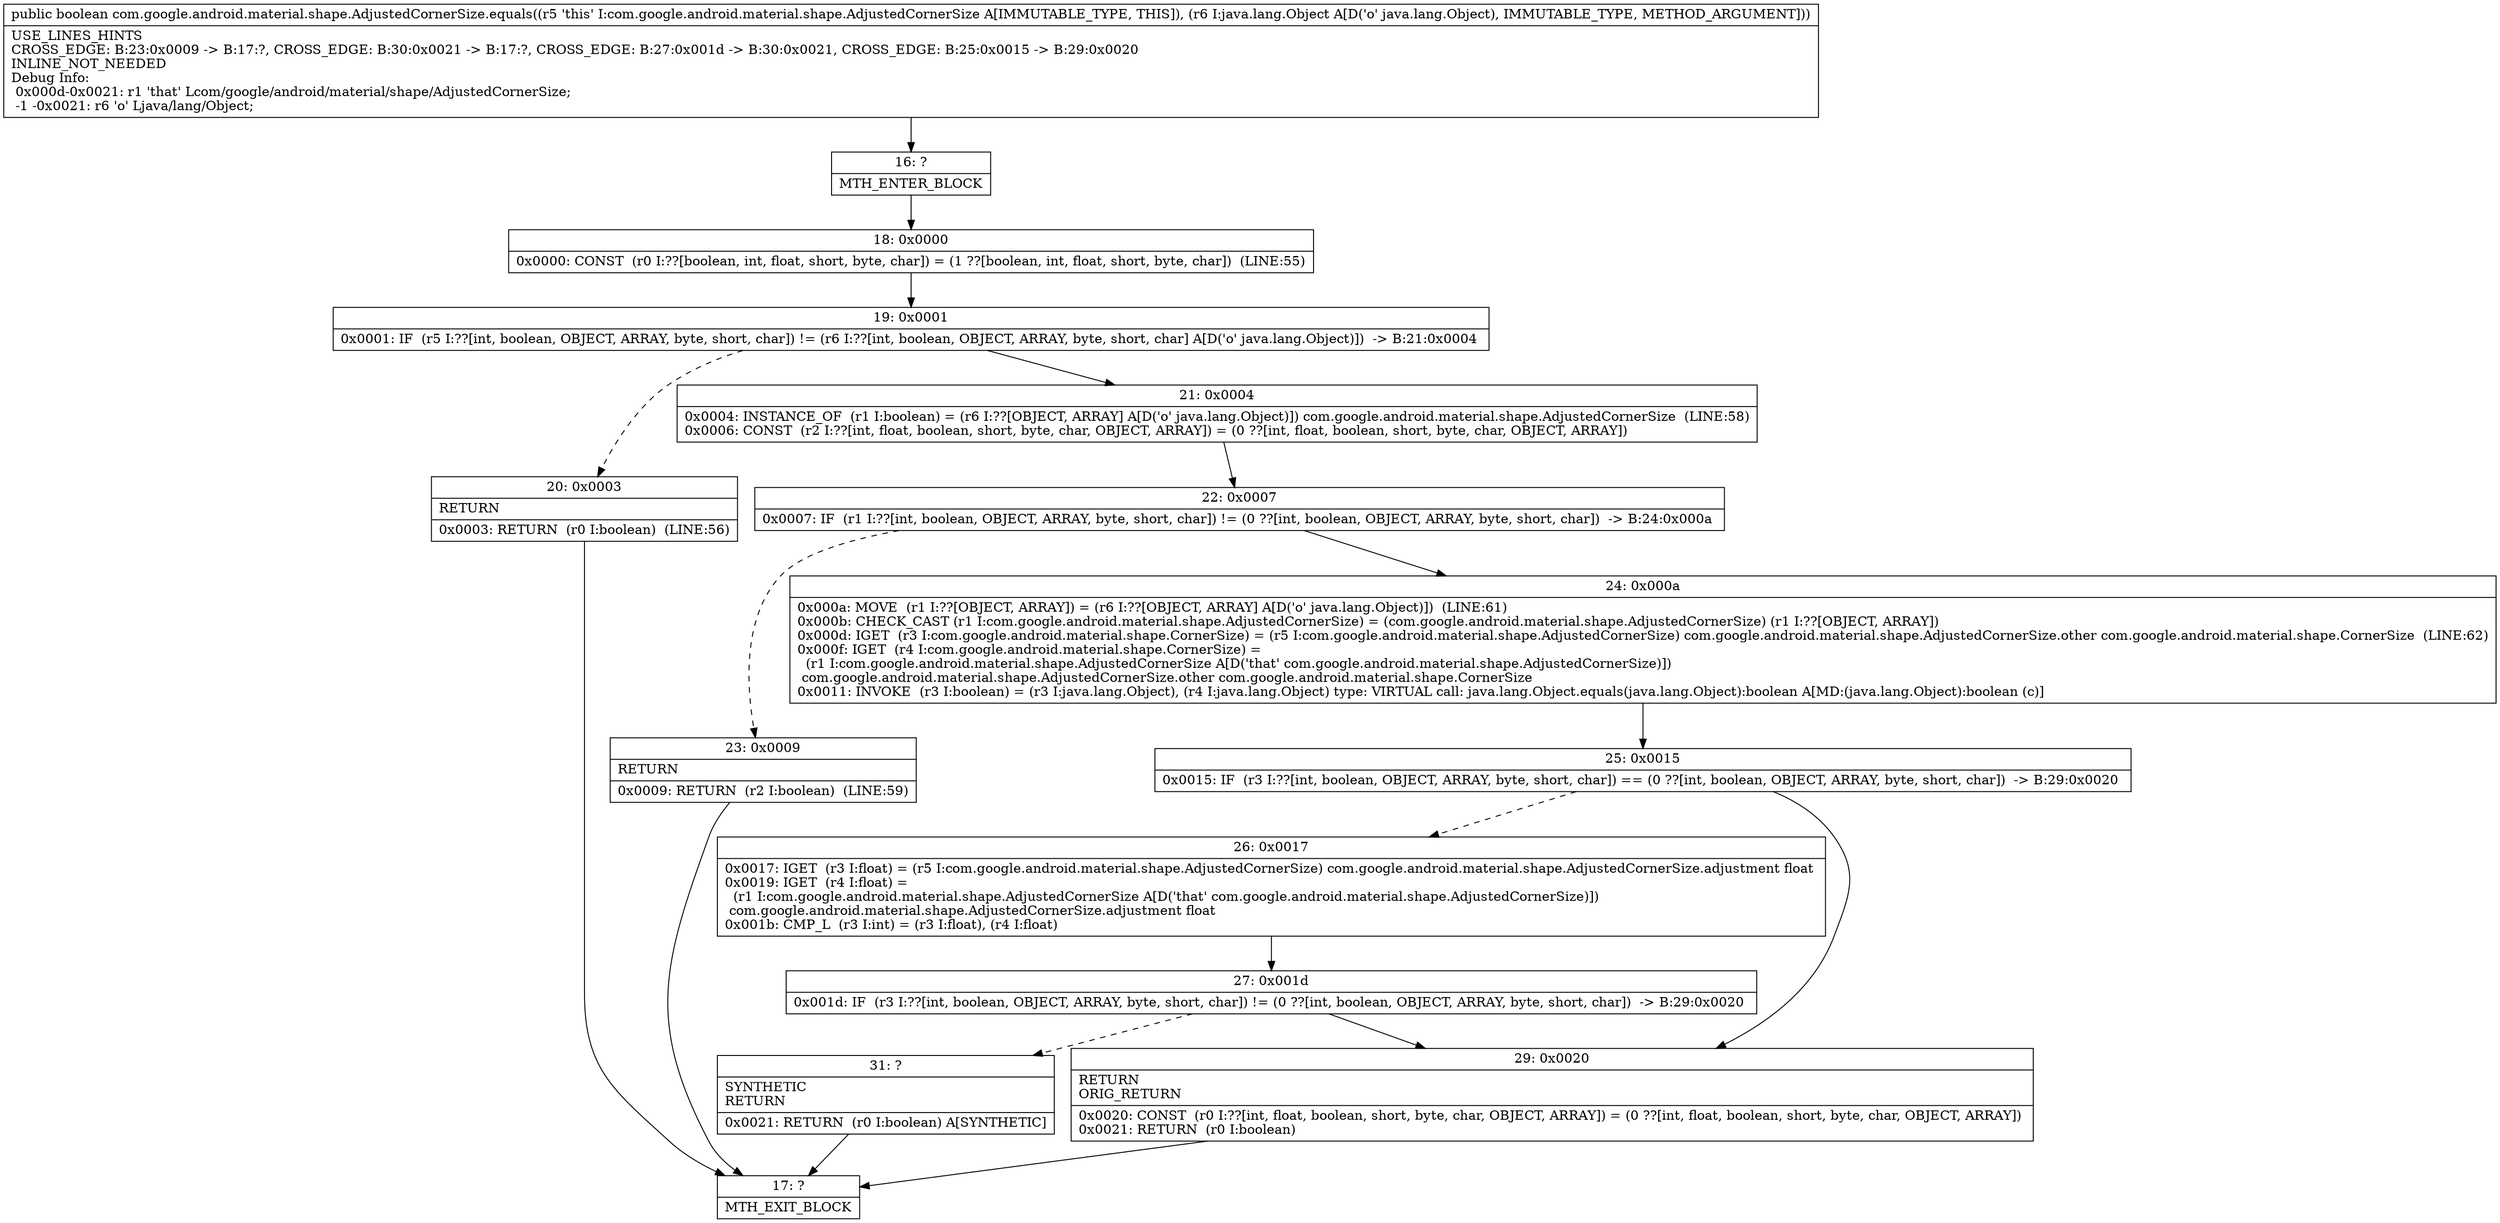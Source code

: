 digraph "CFG forcom.google.android.material.shape.AdjustedCornerSize.equals(Ljava\/lang\/Object;)Z" {
Node_16 [shape=record,label="{16\:\ ?|MTH_ENTER_BLOCK\l}"];
Node_18 [shape=record,label="{18\:\ 0x0000|0x0000: CONST  (r0 I:??[boolean, int, float, short, byte, char]) = (1 ??[boolean, int, float, short, byte, char])  (LINE:55)\l}"];
Node_19 [shape=record,label="{19\:\ 0x0001|0x0001: IF  (r5 I:??[int, boolean, OBJECT, ARRAY, byte, short, char]) != (r6 I:??[int, boolean, OBJECT, ARRAY, byte, short, char] A[D('o' java.lang.Object)])  \-\> B:21:0x0004 \l}"];
Node_20 [shape=record,label="{20\:\ 0x0003|RETURN\l|0x0003: RETURN  (r0 I:boolean)  (LINE:56)\l}"];
Node_17 [shape=record,label="{17\:\ ?|MTH_EXIT_BLOCK\l}"];
Node_21 [shape=record,label="{21\:\ 0x0004|0x0004: INSTANCE_OF  (r1 I:boolean) = (r6 I:??[OBJECT, ARRAY] A[D('o' java.lang.Object)]) com.google.android.material.shape.AdjustedCornerSize  (LINE:58)\l0x0006: CONST  (r2 I:??[int, float, boolean, short, byte, char, OBJECT, ARRAY]) = (0 ??[int, float, boolean, short, byte, char, OBJECT, ARRAY]) \l}"];
Node_22 [shape=record,label="{22\:\ 0x0007|0x0007: IF  (r1 I:??[int, boolean, OBJECT, ARRAY, byte, short, char]) != (0 ??[int, boolean, OBJECT, ARRAY, byte, short, char])  \-\> B:24:0x000a \l}"];
Node_23 [shape=record,label="{23\:\ 0x0009|RETURN\l|0x0009: RETURN  (r2 I:boolean)  (LINE:59)\l}"];
Node_24 [shape=record,label="{24\:\ 0x000a|0x000a: MOVE  (r1 I:??[OBJECT, ARRAY]) = (r6 I:??[OBJECT, ARRAY] A[D('o' java.lang.Object)])  (LINE:61)\l0x000b: CHECK_CAST (r1 I:com.google.android.material.shape.AdjustedCornerSize) = (com.google.android.material.shape.AdjustedCornerSize) (r1 I:??[OBJECT, ARRAY]) \l0x000d: IGET  (r3 I:com.google.android.material.shape.CornerSize) = (r5 I:com.google.android.material.shape.AdjustedCornerSize) com.google.android.material.shape.AdjustedCornerSize.other com.google.android.material.shape.CornerSize  (LINE:62)\l0x000f: IGET  (r4 I:com.google.android.material.shape.CornerSize) = \l  (r1 I:com.google.android.material.shape.AdjustedCornerSize A[D('that' com.google.android.material.shape.AdjustedCornerSize)])\l com.google.android.material.shape.AdjustedCornerSize.other com.google.android.material.shape.CornerSize \l0x0011: INVOKE  (r3 I:boolean) = (r3 I:java.lang.Object), (r4 I:java.lang.Object) type: VIRTUAL call: java.lang.Object.equals(java.lang.Object):boolean A[MD:(java.lang.Object):boolean (c)]\l}"];
Node_25 [shape=record,label="{25\:\ 0x0015|0x0015: IF  (r3 I:??[int, boolean, OBJECT, ARRAY, byte, short, char]) == (0 ??[int, boolean, OBJECT, ARRAY, byte, short, char])  \-\> B:29:0x0020 \l}"];
Node_26 [shape=record,label="{26\:\ 0x0017|0x0017: IGET  (r3 I:float) = (r5 I:com.google.android.material.shape.AdjustedCornerSize) com.google.android.material.shape.AdjustedCornerSize.adjustment float \l0x0019: IGET  (r4 I:float) = \l  (r1 I:com.google.android.material.shape.AdjustedCornerSize A[D('that' com.google.android.material.shape.AdjustedCornerSize)])\l com.google.android.material.shape.AdjustedCornerSize.adjustment float \l0x001b: CMP_L  (r3 I:int) = (r3 I:float), (r4 I:float) \l}"];
Node_27 [shape=record,label="{27\:\ 0x001d|0x001d: IF  (r3 I:??[int, boolean, OBJECT, ARRAY, byte, short, char]) != (0 ??[int, boolean, OBJECT, ARRAY, byte, short, char])  \-\> B:29:0x0020 \l}"];
Node_31 [shape=record,label="{31\:\ ?|SYNTHETIC\lRETURN\l|0x0021: RETURN  (r0 I:boolean) A[SYNTHETIC]\l}"];
Node_29 [shape=record,label="{29\:\ 0x0020|RETURN\lORIG_RETURN\l|0x0020: CONST  (r0 I:??[int, float, boolean, short, byte, char, OBJECT, ARRAY]) = (0 ??[int, float, boolean, short, byte, char, OBJECT, ARRAY]) \l0x0021: RETURN  (r0 I:boolean) \l}"];
MethodNode[shape=record,label="{public boolean com.google.android.material.shape.AdjustedCornerSize.equals((r5 'this' I:com.google.android.material.shape.AdjustedCornerSize A[IMMUTABLE_TYPE, THIS]), (r6 I:java.lang.Object A[D('o' java.lang.Object), IMMUTABLE_TYPE, METHOD_ARGUMENT]))  | USE_LINES_HINTS\lCROSS_EDGE: B:23:0x0009 \-\> B:17:?, CROSS_EDGE: B:30:0x0021 \-\> B:17:?, CROSS_EDGE: B:27:0x001d \-\> B:30:0x0021, CROSS_EDGE: B:25:0x0015 \-\> B:29:0x0020\lINLINE_NOT_NEEDED\lDebug Info:\l  0x000d\-0x0021: r1 'that' Lcom\/google\/android\/material\/shape\/AdjustedCornerSize;\l  \-1 \-0x0021: r6 'o' Ljava\/lang\/Object;\l}"];
MethodNode -> Node_16;Node_16 -> Node_18;
Node_18 -> Node_19;
Node_19 -> Node_20[style=dashed];
Node_19 -> Node_21;
Node_20 -> Node_17;
Node_21 -> Node_22;
Node_22 -> Node_23[style=dashed];
Node_22 -> Node_24;
Node_23 -> Node_17;
Node_24 -> Node_25;
Node_25 -> Node_26[style=dashed];
Node_25 -> Node_29;
Node_26 -> Node_27;
Node_27 -> Node_29;
Node_27 -> Node_31[style=dashed];
Node_31 -> Node_17;
Node_29 -> Node_17;
}

